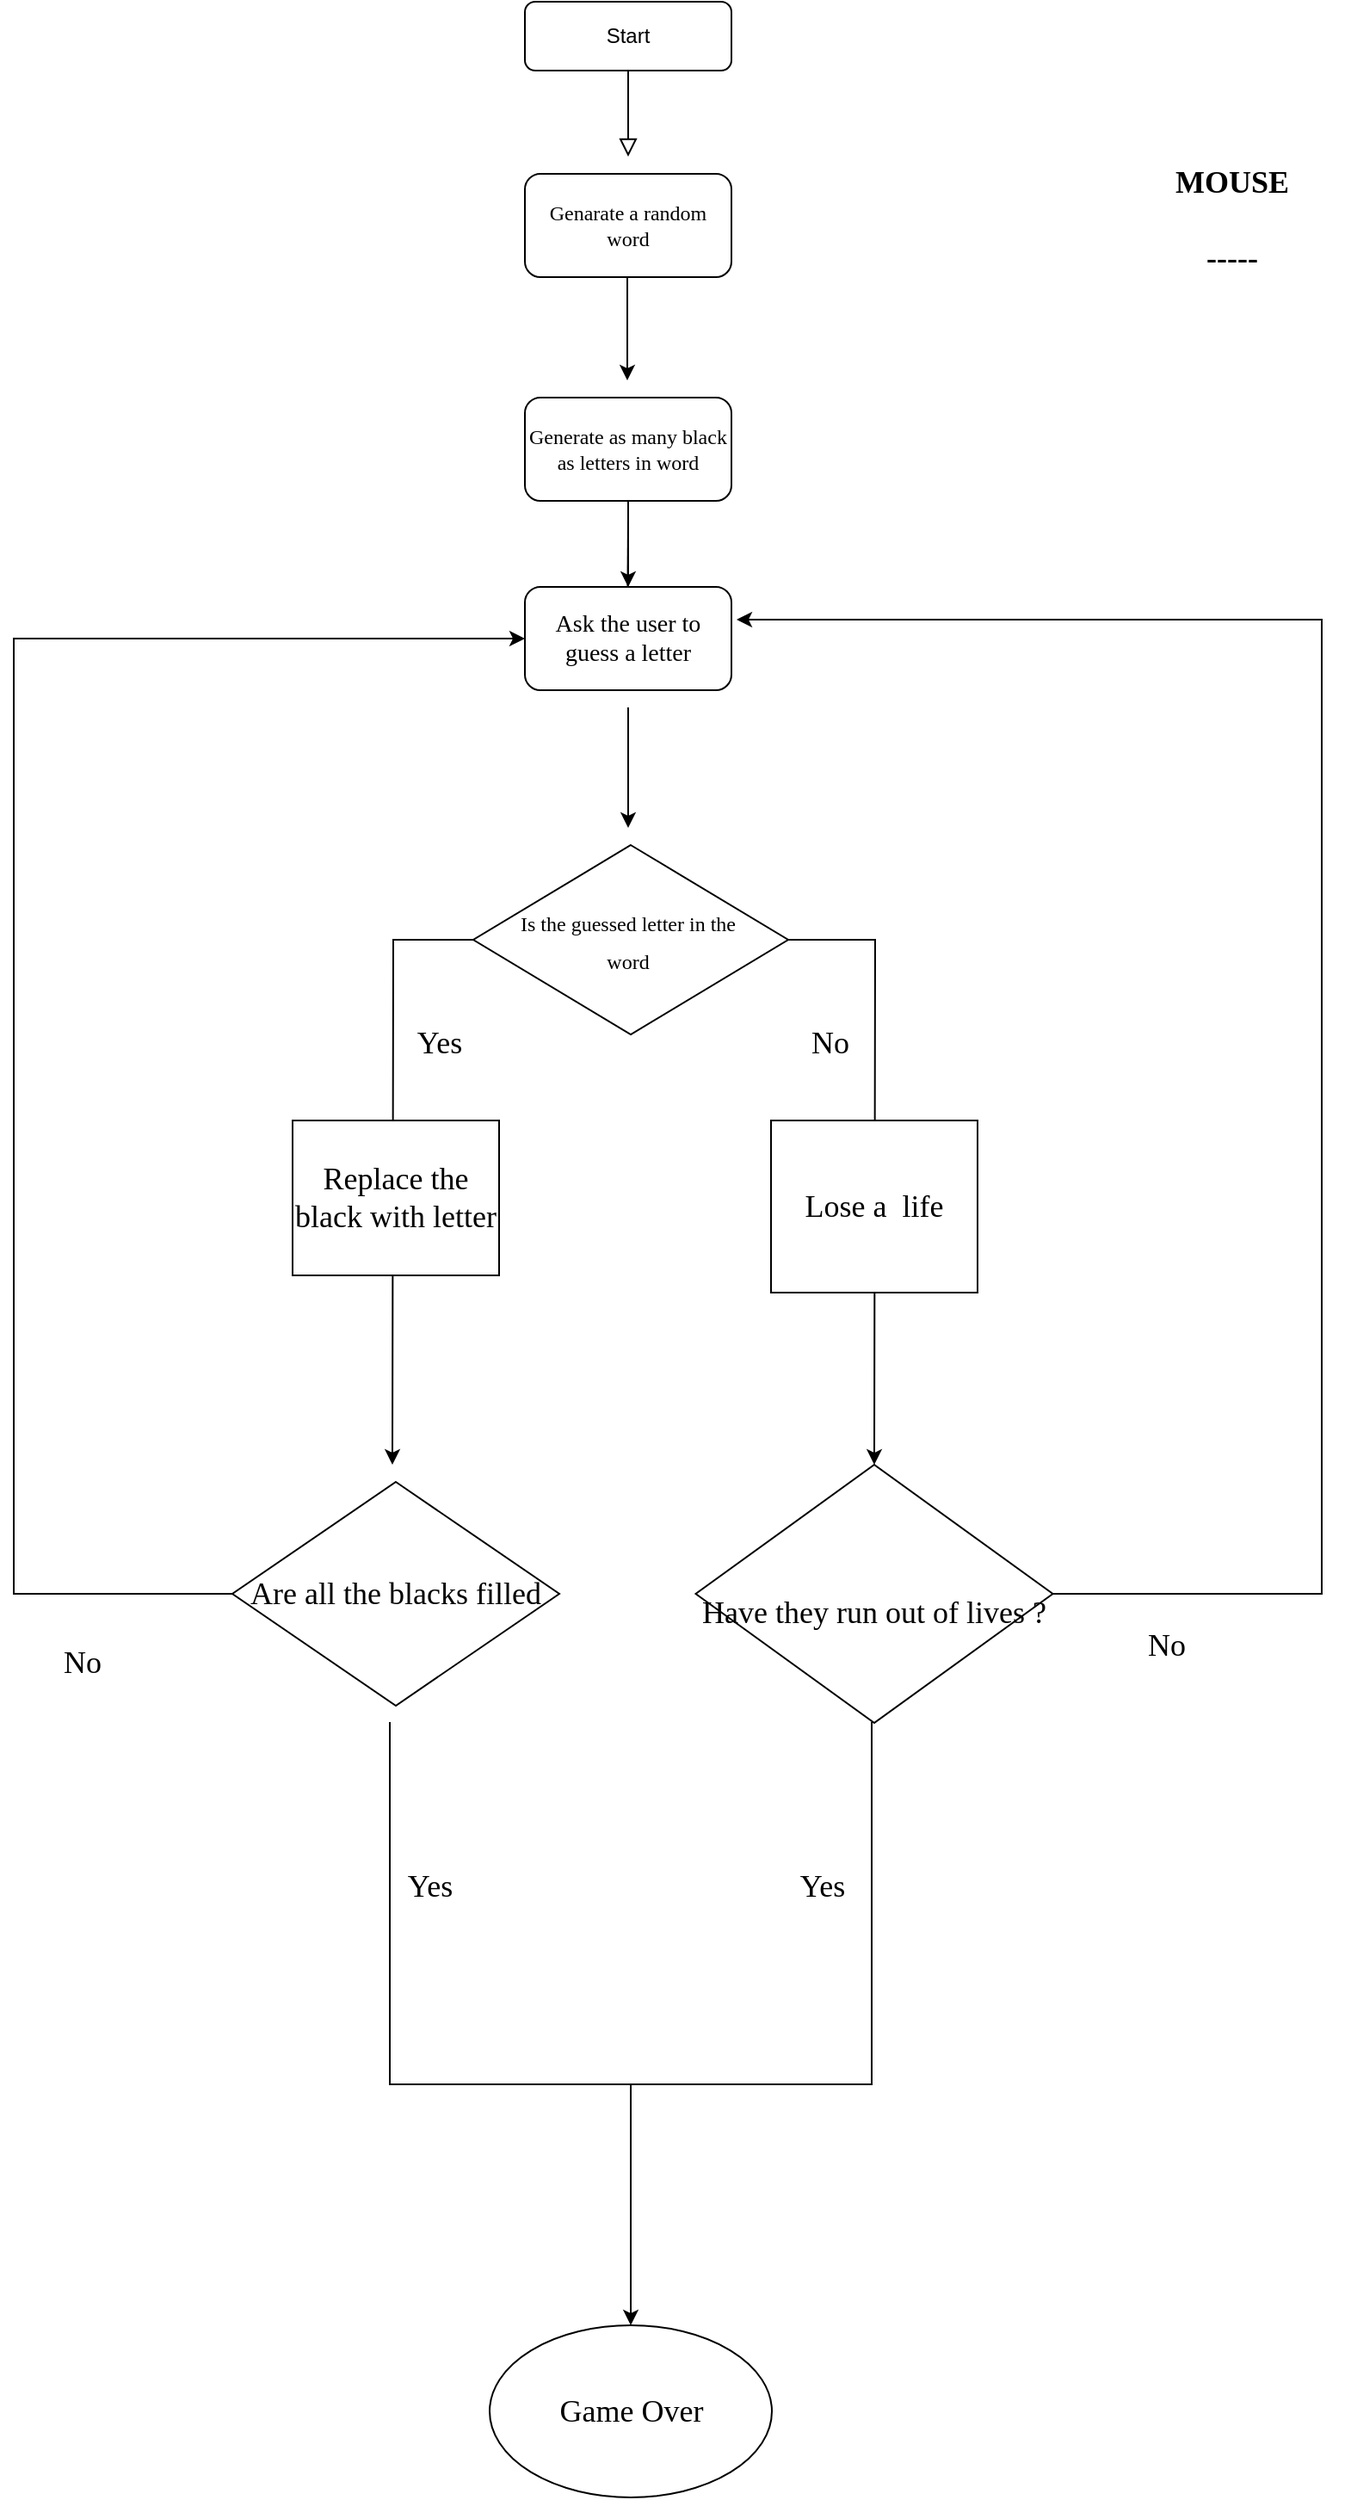 <mxfile version="14.9.6" type="github">
  <diagram id="C5RBs43oDa-KdzZeNtuy" name="Page-1">
    <mxGraphModel dx="1681" dy="680" grid="1" gridSize="10" guides="1" tooltips="1" connect="1" arrows="1" fold="1" page="1" pageScale="1" pageWidth="827" pageHeight="1169" math="0" shadow="0">
      <root>
        <mxCell id="WIyWlLk6GJQsqaUBKTNV-0" />
        <mxCell id="WIyWlLk6GJQsqaUBKTNV-1" parent="WIyWlLk6GJQsqaUBKTNV-0" />
        <mxCell id="WIyWlLk6GJQsqaUBKTNV-2" value="" style="rounded=0;html=1;jettySize=auto;orthogonalLoop=1;fontSize=11;endArrow=block;endFill=0;endSize=8;strokeWidth=1;shadow=0;labelBackgroundColor=none;edgeStyle=orthogonalEdgeStyle;align=center;" parent="WIyWlLk6GJQsqaUBKTNV-1" source="WIyWlLk6GJQsqaUBKTNV-3" edge="1">
          <mxGeometry relative="1" as="geometry">
            <mxPoint x="277" y="170" as="targetPoint" />
          </mxGeometry>
        </mxCell>
        <mxCell id="WIyWlLk6GJQsqaUBKTNV-3" value="Start" style="rounded=1;whiteSpace=wrap;html=1;fontSize=12;glass=0;strokeWidth=1;shadow=0;align=center;" parent="WIyWlLk6GJQsqaUBKTNV-1" vertex="1">
          <mxGeometry x="217" y="80" width="120" height="40" as="geometry" />
        </mxCell>
        <mxCell id="Bb8tHRrM2m6Ux9XmuhY2-0" value="&lt;font face=&quot;Comic Sans MS&quot;&gt;Genarate a random&lt;br&gt;word&lt;/font&gt;" style="rounded=1;whiteSpace=wrap;html=1;align=center;" vertex="1" parent="WIyWlLk6GJQsqaUBKTNV-1">
          <mxGeometry x="217" y="180" width="120" height="60" as="geometry" />
        </mxCell>
        <mxCell id="Bb8tHRrM2m6Ux9XmuhY2-1" value="" style="endArrow=classic;html=1;align=center;" edge="1" parent="WIyWlLk6GJQsqaUBKTNV-1">
          <mxGeometry width="50" height="50" relative="1" as="geometry">
            <mxPoint x="276.5" y="240" as="sourcePoint" />
            <mxPoint x="276.5" y="300" as="targetPoint" />
            <Array as="points">
              <mxPoint x="276.5" y="240" />
            </Array>
          </mxGeometry>
        </mxCell>
        <mxCell id="Bb8tHRrM2m6Ux9XmuhY2-7" value="" style="edgeStyle=orthogonalEdgeStyle;rounded=0;orthogonalLoop=1;jettySize=auto;html=1;fontFamily=Comic Sans MS;fontSize=14;align=center;" edge="1" parent="WIyWlLk6GJQsqaUBKTNV-1" source="Bb8tHRrM2m6Ux9XmuhY2-3" target="Bb8tHRrM2m6Ux9XmuhY2-6">
          <mxGeometry relative="1" as="geometry" />
        </mxCell>
        <mxCell id="Bb8tHRrM2m6Ux9XmuhY2-3" value="&lt;font face=&quot;Comic Sans MS&quot;&gt;Generate as many black as letters in word&lt;/font&gt;" style="rounded=1;whiteSpace=wrap;html=1;align=center;" vertex="1" parent="WIyWlLk6GJQsqaUBKTNV-1">
          <mxGeometry x="217" y="310" width="120" height="60" as="geometry" />
        </mxCell>
        <mxCell id="Bb8tHRrM2m6Ux9XmuhY2-4" value="MOUSE&#xa;&#xa;-----" style="text;strokeColor=none;fillColor=none;align=center;verticalAlign=top;spacingLeft=4;spacingRight=4;overflow=hidden;rotatable=0;points=[[0,0.5],[1,0.5]];portConstraint=eastwest;rounded=0;fontStyle=1;fontSize=18;fontFamily=Comic Sans MS;spacingTop=1;" vertex="1" parent="WIyWlLk6GJQsqaUBKTNV-1">
          <mxGeometry x="560" y="166" width="136" height="88" as="geometry" />
        </mxCell>
        <mxCell id="Bb8tHRrM2m6Ux9XmuhY2-5" value="" style="endArrow=classic;html=1;fontFamily=Comic Sans MS;fontSize=14;align=center;" edge="1" parent="WIyWlLk6GJQsqaUBKTNV-1">
          <mxGeometry width="50" height="50" relative="1" as="geometry">
            <mxPoint x="277" y="380" as="sourcePoint" />
            <mxPoint x="276.5" y="460" as="targetPoint" />
          </mxGeometry>
        </mxCell>
        <mxCell id="Bb8tHRrM2m6Ux9XmuhY2-6" value="Ask the user to guess a letter&lt;br&gt;" style="rounded=1;whiteSpace=wrap;html=1;fontFamily=Comic Sans MS;fontSize=14;align=center;" vertex="1" parent="WIyWlLk6GJQsqaUBKTNV-1">
          <mxGeometry x="217" y="420" width="120" height="60" as="geometry" />
        </mxCell>
        <mxCell id="Bb8tHRrM2m6Ux9XmuhY2-8" value="" style="endArrow=classic;html=1;fontFamily=Comic Sans MS;fontSize=18;align=center;" edge="1" parent="WIyWlLk6GJQsqaUBKTNV-1">
          <mxGeometry width="50" height="50" relative="1" as="geometry">
            <mxPoint x="277" y="490" as="sourcePoint" />
            <mxPoint x="277" y="560" as="targetPoint" />
          </mxGeometry>
        </mxCell>
        <mxCell id="Bb8tHRrM2m6Ux9XmuhY2-27" style="edgeStyle=orthogonalEdgeStyle;rounded=0;orthogonalLoop=1;jettySize=auto;html=1;exitX=1;exitY=0.5;exitDx=0;exitDy=0;fontFamily=Comic Sans MS;fontSize=18;align=center;" edge="1" parent="WIyWlLk6GJQsqaUBKTNV-1" source="Bb8tHRrM2m6Ux9XmuhY2-21">
          <mxGeometry relative="1" as="geometry">
            <mxPoint x="420" y="930" as="targetPoint" />
          </mxGeometry>
        </mxCell>
        <mxCell id="Bb8tHRrM2m6Ux9XmuhY2-28" style="edgeStyle=orthogonalEdgeStyle;rounded=0;orthogonalLoop=1;jettySize=auto;html=1;exitX=0;exitY=0.5;exitDx=0;exitDy=0;fontFamily=Comic Sans MS;fontSize=18;align=center;" edge="1" parent="WIyWlLk6GJQsqaUBKTNV-1" source="Bb8tHRrM2m6Ux9XmuhY2-21">
          <mxGeometry relative="1" as="geometry">
            <mxPoint x="140" y="930" as="targetPoint" />
          </mxGeometry>
        </mxCell>
        <mxCell id="Bb8tHRrM2m6Ux9XmuhY2-21" value="" style="rhombus;whiteSpace=wrap;html=1;rounded=0;fontFamily=Comic Sans MS;fontSize=18;align=center;" vertex="1" parent="WIyWlLk6GJQsqaUBKTNV-1">
          <mxGeometry x="187" y="570" width="183" height="110" as="geometry" />
        </mxCell>
        <mxCell id="Bb8tHRrM2m6Ux9XmuhY2-22" value="&lt;font style=&quot;font-size: 12px&quot;&gt;Is the guessed letter in the word&lt;/font&gt;" style="text;html=1;strokeColor=none;fillColor=none;align=center;verticalAlign=middle;whiteSpace=wrap;rounded=0;fontFamily=Comic Sans MS;fontSize=18;" vertex="1" parent="WIyWlLk6GJQsqaUBKTNV-1">
          <mxGeometry x="202" y="597.5" width="150" height="55" as="geometry" />
        </mxCell>
        <mxCell id="Bb8tHRrM2m6Ux9XmuhY2-26" value="No" style="text;html=1;align=center;verticalAlign=middle;resizable=0;points=[];autosize=1;strokeColor=none;fontSize=18;fontFamily=Comic Sans MS;" vertex="1" parent="WIyWlLk6GJQsqaUBKTNV-1">
          <mxGeometry x="374" y="670" width="40" height="30" as="geometry" />
        </mxCell>
        <mxCell id="Bb8tHRrM2m6Ux9XmuhY2-29" value="Yes" style="text;html=1;align=center;verticalAlign=middle;resizable=0;points=[];autosize=1;strokeColor=none;fontSize=18;fontFamily=Comic Sans MS;" vertex="1" parent="WIyWlLk6GJQsqaUBKTNV-1">
          <mxGeometry x="142" y="670" width="50" height="30" as="geometry" />
        </mxCell>
        <mxCell id="Bb8tHRrM2m6Ux9XmuhY2-30" value="Replace the black with letter" style="rounded=0;whiteSpace=wrap;html=1;fontFamily=Comic Sans MS;fontSize=18;align=center;" vertex="1" parent="WIyWlLk6GJQsqaUBKTNV-1">
          <mxGeometry x="82" y="730" width="120" height="90" as="geometry" />
        </mxCell>
        <mxCell id="Bb8tHRrM2m6Ux9XmuhY2-31" value="Lose a &amp;nbsp;life&lt;br&gt;" style="rounded=0;whiteSpace=wrap;html=1;fontFamily=Comic Sans MS;fontSize=18;align=center;" vertex="1" parent="WIyWlLk6GJQsqaUBKTNV-1">
          <mxGeometry x="360" y="730" width="120" height="100" as="geometry" />
        </mxCell>
        <mxCell id="Bb8tHRrM2m6Ux9XmuhY2-34" style="edgeStyle=orthogonalEdgeStyle;rounded=0;orthogonalLoop=1;jettySize=auto;html=1;exitX=1;exitY=0.5;exitDx=0;exitDy=0;fontFamily=Comic Sans MS;fontSize=18;align=center;" edge="1" parent="WIyWlLk6GJQsqaUBKTNV-1" source="Bb8tHRrM2m6Ux9XmuhY2-32">
          <mxGeometry relative="1" as="geometry">
            <mxPoint x="340" y="439" as="targetPoint" />
            <Array as="points">
              <mxPoint x="680" y="1005" />
              <mxPoint x="680" y="439" />
            </Array>
          </mxGeometry>
        </mxCell>
        <mxCell id="Bb8tHRrM2m6Ux9XmuhY2-32" value="&lt;br&gt;Have they run out of lives ?" style="rhombus;whiteSpace=wrap;html=1;rounded=0;fontFamily=Comic Sans MS;fontSize=18;align=center;" vertex="1" parent="WIyWlLk6GJQsqaUBKTNV-1">
          <mxGeometry x="316.25" y="930" width="207.5" height="150" as="geometry" />
        </mxCell>
        <mxCell id="Bb8tHRrM2m6Ux9XmuhY2-36" style="edgeStyle=orthogonalEdgeStyle;rounded=0;orthogonalLoop=1;jettySize=auto;html=1;exitX=0;exitY=0.5;exitDx=0;exitDy=0;fontFamily=Comic Sans MS;fontSize=18;align=center;entryX=0;entryY=0.5;entryDx=0;entryDy=0;" edge="1" parent="WIyWlLk6GJQsqaUBKTNV-1" source="Bb8tHRrM2m6Ux9XmuhY2-33" target="Bb8tHRrM2m6Ux9XmuhY2-6">
          <mxGeometry relative="1" as="geometry">
            <mxPoint x="20" y="400" as="targetPoint" />
            <Array as="points">
              <mxPoint x="-80" y="1005" />
              <mxPoint x="-80" y="450" />
            </Array>
          </mxGeometry>
        </mxCell>
        <mxCell id="Bb8tHRrM2m6Ux9XmuhY2-33" value="Are all the blacks filled" style="rhombus;whiteSpace=wrap;html=1;rounded=0;fontFamily=Comic Sans MS;fontSize=18;align=center;" vertex="1" parent="WIyWlLk6GJQsqaUBKTNV-1">
          <mxGeometry x="47" y="940" width="190" height="130" as="geometry" />
        </mxCell>
        <mxCell id="Bb8tHRrM2m6Ux9XmuhY2-41" style="edgeStyle=orthogonalEdgeStyle;rounded=0;orthogonalLoop=1;jettySize=auto;html=1;exitX=0.5;exitY=1;exitDx=0;exitDy=0;fontFamily=Comic Sans MS;fontSize=18;align=center;" edge="1" parent="WIyWlLk6GJQsqaUBKTNV-1" source="Bb8tHRrM2m6Ux9XmuhY2-37" target="Bb8tHRrM2m6Ux9XmuhY2-42">
          <mxGeometry relative="1" as="geometry">
            <mxPoint x="279" y="1450" as="targetPoint" />
          </mxGeometry>
        </mxCell>
        <mxCell id="Bb8tHRrM2m6Ux9XmuhY2-37" value="" style="shape=partialRectangle;whiteSpace=wrap;html=1;bottom=1;right=1;left=1;top=0;fillColor=none;routingCenterX=-0.5;rounded=0;fontFamily=Comic Sans MS;fontSize=18;align=center;" vertex="1" parent="WIyWlLk6GJQsqaUBKTNV-1">
          <mxGeometry x="138.5" y="1080" width="280" height="210" as="geometry" />
        </mxCell>
        <mxCell id="Bb8tHRrM2m6Ux9XmuhY2-38" value="Yes" style="text;html=1;strokeColor=none;fillColor=none;align=center;verticalAlign=middle;whiteSpace=wrap;rounded=0;fontFamily=Comic Sans MS;fontSize=18;" vertex="1" parent="WIyWlLk6GJQsqaUBKTNV-1">
          <mxGeometry x="142" y="1140" width="40" height="70" as="geometry" />
        </mxCell>
        <mxCell id="Bb8tHRrM2m6Ux9XmuhY2-39" value="Yes" style="text;html=1;strokeColor=none;fillColor=none;align=center;verticalAlign=middle;whiteSpace=wrap;rounded=0;fontFamily=Comic Sans MS;fontSize=18;" vertex="1" parent="WIyWlLk6GJQsqaUBKTNV-1">
          <mxGeometry x="370" y="1140" width="40" height="70" as="geometry" />
        </mxCell>
        <mxCell id="Bb8tHRrM2m6Ux9XmuhY2-40" value="No" style="text;html=1;strokeColor=none;fillColor=none;align=center;verticalAlign=middle;whiteSpace=wrap;rounded=0;fontFamily=Comic Sans MS;fontSize=18;" vertex="1" parent="WIyWlLk6GJQsqaUBKTNV-1">
          <mxGeometry x="570" y="1000" width="40" height="70" as="geometry" />
        </mxCell>
        <mxCell id="Bb8tHRrM2m6Ux9XmuhY2-42" value="Game Over" style="ellipse;whiteSpace=wrap;html=1;rounded=0;fontFamily=Comic Sans MS;fontSize=18;align=center;" vertex="1" parent="WIyWlLk6GJQsqaUBKTNV-1">
          <mxGeometry x="196.5" y="1430" width="164" height="100" as="geometry" />
        </mxCell>
        <mxCell id="Bb8tHRrM2m6Ux9XmuhY2-43" value="No&lt;br&gt;" style="text;html=1;strokeColor=none;fillColor=none;align=center;verticalAlign=middle;whiteSpace=wrap;rounded=0;fontFamily=Comic Sans MS;fontSize=18;" vertex="1" parent="WIyWlLk6GJQsqaUBKTNV-1">
          <mxGeometry x="-60" y="1010" width="40" height="70" as="geometry" />
        </mxCell>
      </root>
    </mxGraphModel>
  </diagram>
</mxfile>
